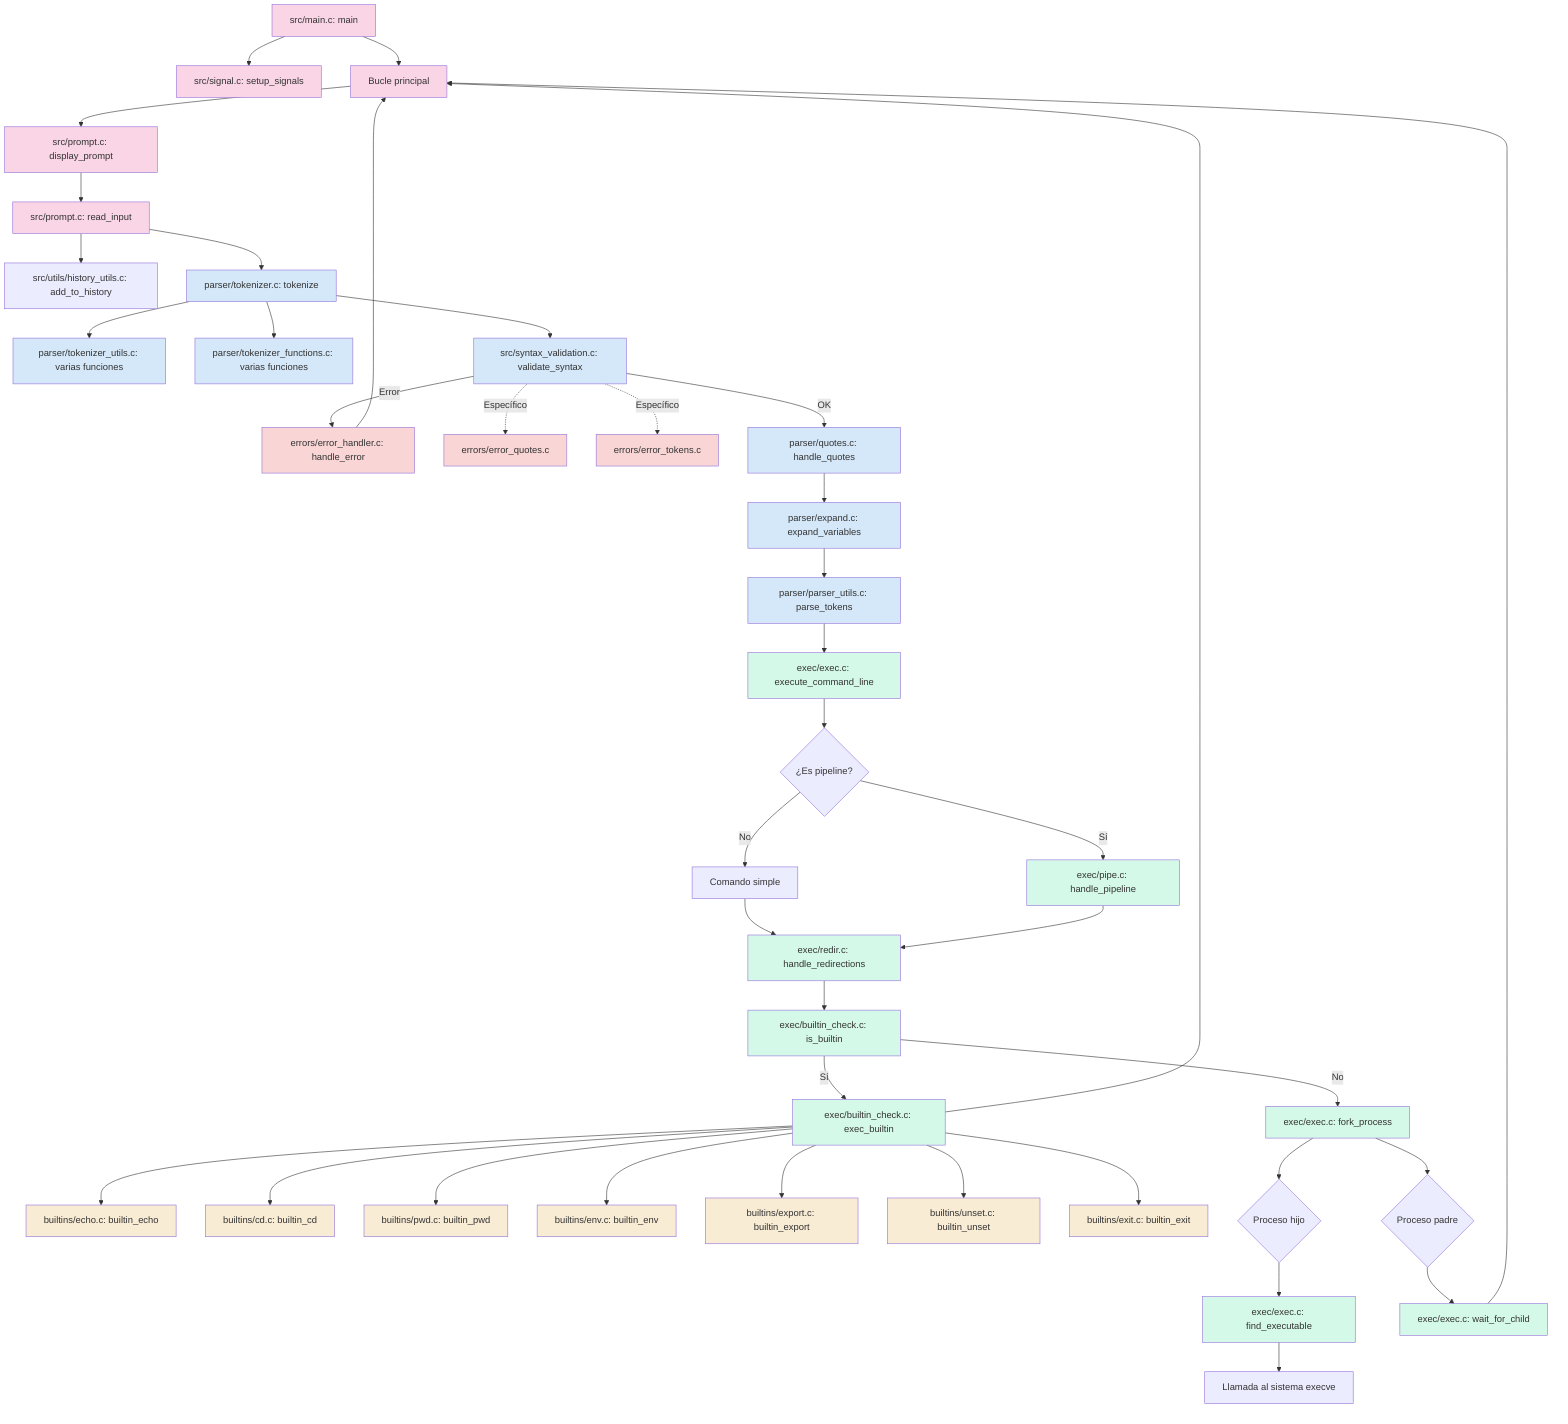 flowchart TD
    %% Flujo principal
    main[src/main.c: main] --> setup_signals[src/signal.c: setup_signals]
    main --> loop[Bucle principal]
    
    %% Bucle principal
    loop --> display_prompt[src/prompt.c: display_prompt]
    display_prompt --> read_input[src/prompt.c: read_input]
    read_input --> add_history[src/utils/history_utils.c: add_to_history]
    
    %% Tokenización
    read_input --> tokenize[parser/tokenizer.c: tokenize]
    tokenize --> tokenizer_utils[parser/tokenizer_utils.c: varias funciones]
    tokenize --> tokenizer_functions[parser/tokenizer_functions.c: varias funciones]
    
    %% Validación de sintaxis
    tokenize --> syntax_validation[src/syntax_validation.c: validate_syntax]
    syntax_validation -->|Error| error_handler[errors/error_handler.c: handle_error]
    syntax_validation -.->|Específico| error_quotes[errors/error_quotes.c]
    syntax_validation -.->|Específico| error_tokens[errors/error_tokens.c]
    
    %% Parsing
    syntax_validation -->|OK| handle_quotes[parser/quotes.c: handle_quotes]
    handle_quotes --> expand_variables[parser/expand.c: expand_variables]
    expand_variables --> parse_tokens[parser/parser_utils.c: parse_tokens]
    
    %% Ejecución
    parse_tokens --> execute_command_line[exec/exec.c: execute_command_line]
    
    %% Detección de pipeline
    execute_command_line --> check_pipeline{¿Es pipeline?}
    check_pipeline -->|Sí| handle_pipeline[exec/pipe.c: handle_pipeline]
    check_pipeline -->|No| simple_command[Comando simple]
    
    %% Manejo de redirecciones
    simple_command --> handle_redirections[exec/redir.c: handle_redirections]
    handle_pipeline --> handle_redirections
    
    %% Comprobación de builtin
    handle_redirections --> is_builtin[exec/builtin_check.c: is_builtin]
    
    %% Ejecución de builtins
    is_builtin -->|Sí| exec_builtin[exec/builtin_check.c: exec_builtin]
    exec_builtin --> builtin_echo[builtins/echo.c: builtin_echo]
    exec_builtin --> builtin_cd[builtins/cd.c: builtin_cd]
    exec_builtin --> builtin_pwd[builtins/pwd.c: builtin_pwd]
    exec_builtin --> builtin_env[builtins/env.c: builtin_env]
    exec_builtin --> builtin_export[builtins/export.c: builtin_export]
    exec_builtin --> builtin_unset[builtins/unset.c: builtin_unset]
    exec_builtin --> builtin_exit[builtins/exit.c: builtin_exit]
    
    %% Ejecución de comandos externos (fork, exec, etc)
    is_builtin -->|No| fork_process[exec/exec.c: fork_process]
    fork_process --> child_process{Proceso hijo}
    fork_process --> parent_process{Proceso padre}
    
    child_process --> find_executable[exec/exec.c: find_executable]
    find_executable --> execve[Llamada al sistema execve]
    
    parent_process --> wait_for_child[exec/exec.c: wait_for_child]
    
    %% Regreso al bucle principal
    exec_builtin --> loop
    wait_for_child --> loop
    error_handler --> loop
    
    %% Clases para colores
    classDef main fill:#f9d5e5
    classDef parser fill:#d5e8f9
    classDef exec fill:#d5f9e8
    classDef builtin fill:#f9ecd5
    classDef error fill:#f9d5d5
    
    class main,setup_signals,loop,display_prompt,read_input main
    class tokenize,tokenizer_utils,tokenizer_functions,handle_quotes,expand_variables,parse_tokens,syntax_validation parser
    class execute_command_line,handle_pipeline,handle_redirections,is_builtin,exec_builtin,fork_process,find_executable,wait_for_child exec
    class builtin_echo,builtin_cd,builtin_pwd,builtin_env,builtin_export,builtin_unset,builtin_exit builtin
    class error_handler,error_quotes,error_tokens error